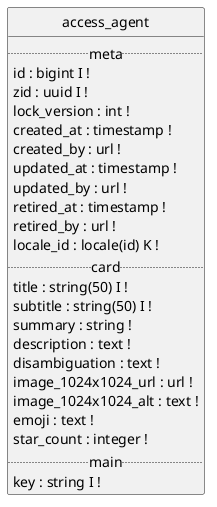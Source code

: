 @startuml uml
skinparam monochrome true
skinparam linetype ortho
hide circle

entity access_agent {
  .. meta ..
  id : bigint I !
  zid : uuid I !
  lock_version : int !
  created_at : timestamp !
  created_by : url !
  updated_at : timestamp !
  updated_by : url !
  retired_at : timestamp !
  retired_by : url !
  locale_id : locale(id) K !
  .. card ..
  title : string(50) I !
  subtitle : string(50) I !
  summary : string !
  description : text !
  disambiguation : text !
  image_1024x1024_url : url !
  image_1024x1024_alt : text !
  emoji : text !
  star_count : integer !
  .. main ..
  key : string I !
}

@enduml
